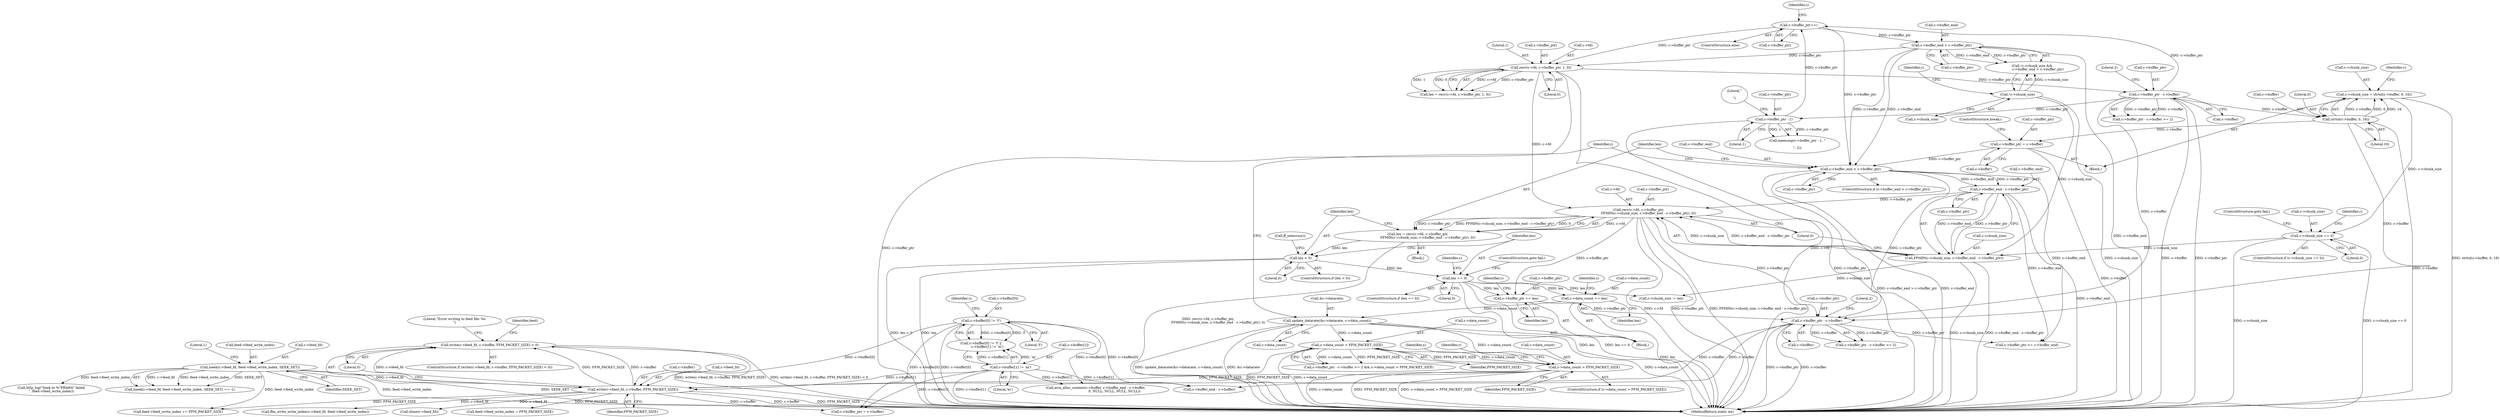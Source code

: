 digraph "0_FFmpeg_a5d25faa3f4b18dac737fdb35d0dd68eb0dc2156@API" {
"1000393" [label="(Call,write(c->feed_fd, c->buffer, FFM_PACKET_SIZE) < 0)"];
"1000394" [label="(Call,write(c->feed_fd, c->buffer, FFM_PACKET_SIZE))"];
"1000377" [label="(Call,lseek(c->feed_fd, feed->feed_write_index, SEEK_SET))"];
"1000335" [label="(Call,c->buffer[0] != 'f')"];
"1000342" [label="(Call,c->buffer[1] != 'm')"];
"1000319" [label="(Call,c->buffer_ptr - c->buffer)"];
"1000298" [label="(Call,c->buffer_ptr += len)"];
"1000287" [label="(Call,len == 0)"];
"1000270" [label="(Call,len < 0)"];
"1000248" [label="(Call,len = recv(c->fd, c->buffer_ptr,\n                   FFMIN(c->chunk_size, c->buffer_end - c->buffer_ptr), 0))"];
"1000250" [label="(Call,recv(c->fd, c->buffer_ptr,\n                   FFMIN(c->chunk_size, c->buffer_end - c->buffer_ptr), 0))"];
"1000146" [label="(Call,recv(c->fd, c->buffer_ptr, 1, 0))"];
"1000235" [label="(Call,c->buffer_ptr++)"];
"1000184" [label="(Call,c->buffer_ptr - c->buffer)"];
"1000194" [label="(Call,c->buffer_ptr - 1)"];
"1000136" [label="(Call,c->buffer_end > c->buffer_ptr)"];
"1000261" [label="(Call,c->buffer_end - c->buffer_ptr)"];
"1000240" [label="(Call,c->buffer_end > c->buffer_ptr)"];
"1000219" [label="(Call,c->buffer_ptr = c->buffer)"];
"1000206" [label="(Call,strtol(c->buffer, 0, 16))"];
"1000257" [label="(Call,FFMIN(c->chunk_size, c->buffer_end - c->buffer_ptr))"];
"1000213" [label="(Call,c->chunk_size == 0)"];
"1000202" [label="(Call,c->chunk_size = strtol(c->buffer, 0, 16))"];
"1000132" [label="(Call,!c->chunk_size)"];
"1000369" [label="(Call,c->data_count > FFM_PACKET_SIZE)"];
"1000308" [label="(Call,update_datarate(&c->datarate, c->data_count))"];
"1000303" [label="(Call,c->data_count += len)"];
"1000327" [label="(Call,c->data_count > FFM_PACKET_SIZE)"];
"1000293" [label="(Call,c->chunk_size -= len)"];
"1000219" [label="(Call,c->buffer_ptr = c->buffer)"];
"1000272" [label="(Literal,0)"];
"1000321" [label="(Identifier,c)"];
"1000221" [label="(Identifier,c)"];
"1000248" [label="(Call,len = recv(c->fd, c->buffer_ptr,\n                   FFMIN(c->chunk_size, c->buffer_end - c->buffer_ptr), 0))"];
"1000203" [label="(Call,c->chunk_size)"];
"1000343" [label="(Call,c->buffer[1])"];
"1000218" [label="(ControlStructure,goto fail;)"];
"1000214" [label="(Call,c->chunk_size)"];
"1000377" [label="(Call,lseek(c->feed_fd, feed->feed_write_index, SEEK_SET))"];
"1000304" [label="(Call,c->data_count)"];
"1000262" [label="(Call,c->buffer_end)"];
"1000217" [label="(Literal,0)"];
"1000290" [label="(ControlStructure,goto fail;)"];
"1000379" [label="(Identifier,c)"];
"1000194" [label="(Call,c->buffer_ptr - 1)"];
"1000331" [label="(Identifier,FFM_PACKET_SIZE)"];
"1000313" [label="(Call,c->data_count)"];
"1000277" [label="(Call,ff_neterrno())"];
"1000311" [label="(Identifier,c)"];
"1000326" [label="(Literal,2)"];
"1000323" [label="(Call,c->buffer)"];
"1000195" [label="(Call,c->buffer_ptr)"];
"1000398" [label="(Call,c->buffer)"];
"1000132" [label="(Call,!c->chunk_size)"];
"1000648" [label="(Call,c->buffer_ptr = c->buffer)"];
"1000307" [label="(Identifier,len)"];
"1000533" [label="(Call,c->buffer_end - c->buffer)"];
"1000234" [label="(ControlStructure,else)"];
"1000370" [label="(Call,c->data_count)"];
"1000191" [label="(Literal,2)"];
"1000320" [label="(Call,c->buffer_ptr)"];
"1000226" [label="(ControlStructure,break;)"];
"1000308" [label="(Call,update_datarate(&c->datarate, c->data_count))"];
"1000268" [label="(Literal,0)"];
"1000395" [label="(Call,c->feed_fd)"];
"1000212" [label="(ControlStructure,if (c->chunk_size == 0))"];
"1000146" [label="(Call,recv(c->fd, c->buffer_ptr, 1, 0))"];
"1000251" [label="(Call,c->fd)"];
"1000287" [label="(Call,len == 0)"];
"1000401" [label="(Identifier,FFM_PACKET_SIZE)"];
"1000249" [label="(Identifier,len)"];
"1000244" [label="(Call,c->buffer_ptr)"];
"1000220" [label="(Call,c->buffer_ptr)"];
"1000140" [label="(Call,c->buffer_ptr)"];
"1000261" [label="(Call,c->buffer_end - c->buffer_ptr)"];
"1000394" [label="(Call,write(c->feed_fd, c->buffer, FFM_PACKET_SIZE))"];
"1000240" [label="(Call,c->buffer_end > c->buffer_ptr)"];
"1000241" [label="(Call,c->buffer_end)"];
"1000207" [label="(Call,c->buffer)"];
"1000348" [label="(Literal,'m')"];
"1000405" [label="(Literal,\"Error writing to feed file: %s\n\")"];
"1000183" [label="(Call,c->buffer_ptr - c->buffer >= 2)"];
"1000184" [label="(Call,c->buffer_ptr - c->buffer)"];
"1000336" [label="(Call,c->buffer[0])"];
"1000257" [label="(Call,FFMIN(c->chunk_size, c->buffer_end - c->buffer_ptr))"];
"1000386" [label="(Literal,1)"];
"1000136" [label="(Call,c->buffer_end > c->buffer_ptr)"];
"1000131" [label="(Call,!c->chunk_size &&\n           c->buffer_end > c->buffer_ptr)"];
"1000292" [label="(Block,)"];
"1000295" [label="(Identifier,c)"];
"1000302" [label="(Identifier,len)"];
"1000402" [label="(Literal,0)"];
"1000411" [label="(Identifier,feed)"];
"1000454" [label="(Call,ffm_write_write_index(c->feed_fd, feed->feed_write_index))"];
"1000384" [label="(Identifier,SEEK_SET)"];
"1000327" [label="(Call,c->data_count > FFM_PACKET_SIZE)"];
"1000154" [label="(Literal,0)"];
"1000206" [label="(Call,strtol(c->buffer, 0, 16))"];
"1000210" [label="(Literal,0)"];
"1000239" [label="(ControlStructure,if (c->buffer_end > c->buffer_ptr))"];
"1000354" [label="(Call,c->buffer_ptr >= c->buffer_end)"];
"1000335" [label="(Call,c->buffer[0] != 'f')"];
"1000299" [label="(Call,c->buffer_ptr)"];
"1000137" [label="(Call,c->buffer_end)"];
"1000309" [label="(Call,&c->datarate)"];
"1000305" [label="(Identifier,c)"];
"1000258" [label="(Call,c->chunk_size)"];
"1000369" [label="(Call,c->data_count > FFM_PACKET_SIZE)"];
"1000665" [label="(Call,close(c->feed_fd))"];
"1000153" [label="(Literal,1)"];
"1000150" [label="(Call,c->buffer_ptr)"];
"1000506" [label="(Identifier,s)"];
"1000270" [label="(Call,len < 0)"];
"1000271" [label="(Identifier,len)"];
"1000318" [label="(Call,c->buffer_ptr - c->buffer >= 2)"];
"1000342" [label="(Call,c->buffer[1] != 'm')"];
"1000201" [label="(Block,)"];
"1000288" [label="(Identifier,len)"];
"1000341" [label="(Literal,'f')"];
"1000199" [label="(Literal,\"\r\n\")"];
"1000236" [label="(Call,c->buffer_ptr)"];
"1000223" [label="(Call,c->buffer)"];
"1000215" [label="(Identifier,c)"];
"1000317" [label="(Call,c->buffer_ptr - c->buffer >= 2 && c->data_count > FFM_PACKET_SIZE)"];
"1000393" [label="(Call,write(c->feed_fd, c->buffer, FFM_PACKET_SIZE) < 0)"];
"1000185" [label="(Call,c->buffer_ptr)"];
"1000147" [label="(Call,c->fd)"];
"1000129" [label="(Identifier,c)"];
"1000193" [label="(Call,memcmp(c->buffer_ptr - 1, \"\r\n\", 2))"];
"1000188" [label="(Call,c->buffer)"];
"1000368" [label="(ControlStructure,if (c->data_count > FFM_PACKET_SIZE))"];
"1000235" [label="(Call,c->buffer_ptr++)"];
"1000211" [label="(Literal,16)"];
"1000319" [label="(Call,c->buffer_ptr - c->buffer)"];
"1000387" [label="(Call,http_log(\"Seek to %\"PRId64\" failed\n\", feed->feed_write_index))"];
"1000144" [label="(Call,len = recv(c->fd, c->buffer_ptr, 1, 0))"];
"1000373" [label="(Identifier,FFM_PACKET_SIZE)"];
"1000202" [label="(Call,c->chunk_size = strtol(c->buffer, 0, 16))"];
"1000381" [label="(Call,feed->feed_write_index)"];
"1000289" [label="(Literal,0)"];
"1000213" [label="(Call,c->chunk_size == 0)"];
"1000254" [label="(Call,c->buffer_ptr)"];
"1000303" [label="(Call,c->data_count += len)"];
"1000334" [label="(Call,c->buffer[0] != 'f' ||\n            c->buffer[1] != 'm')"];
"1000447" [label="(Call,feed->feed_write_index = FFM_PACKET_SIZE)"];
"1000376" [label="(Call,lseek(c->feed_fd, feed->feed_write_index, SEEK_SET) == -1)"];
"1000269" [label="(ControlStructure,if (len < 0))"];
"1000133" [label="(Call,c->chunk_size)"];
"1000378" [label="(Call,c->feed_fd)"];
"1000298" [label="(Call,c->buffer_ptr += len)"];
"1000250" [label="(Call,recv(c->fd, c->buffer_ptr,\n                   FFMIN(c->chunk_size, c->buffer_end - c->buffer_ptr), 0))"];
"1000247" [label="(Block,)"];
"1000392" [label="(ControlStructure,if (write(c->feed_fd, c->buffer, FFM_PACKET_SIZE) < 0))"];
"1000706" [label="(MethodReturn,static int)"];
"1000286" [label="(ControlStructure,if (len == 0))"];
"1000328" [label="(Call,c->data_count)"];
"1000198" [label="(Literal,1)"];
"1000265" [label="(Call,c->buffer_ptr)"];
"1000138" [label="(Identifier,c)"];
"1000529" [label="(Call,avio_alloc_context(c->buffer, c->buffer_end - c->buffer,\n                                    0, NULL, NULL, NULL, NULL))"];
"1000345" [label="(Identifier,c)"];
"1000409" [label="(Call,feed->feed_write_index += FFM_PACKET_SIZE)"];
"1000393" -> "1000392"  [label="AST: "];
"1000393" -> "1000402"  [label="CFG: "];
"1000394" -> "1000393"  [label="AST: "];
"1000402" -> "1000393"  [label="AST: "];
"1000405" -> "1000393"  [label="CFG: "];
"1000411" -> "1000393"  [label="CFG: "];
"1000393" -> "1000706"  [label="DDG: write(c->feed_fd, c->buffer, FFM_PACKET_SIZE)"];
"1000393" -> "1000706"  [label="DDG: write(c->feed_fd, c->buffer, FFM_PACKET_SIZE) < 0"];
"1000394" -> "1000393"  [label="DDG: c->feed_fd"];
"1000394" -> "1000393"  [label="DDG: c->buffer"];
"1000394" -> "1000393"  [label="DDG: FFM_PACKET_SIZE"];
"1000394" -> "1000401"  [label="CFG: "];
"1000395" -> "1000394"  [label="AST: "];
"1000398" -> "1000394"  [label="AST: "];
"1000401" -> "1000394"  [label="AST: "];
"1000402" -> "1000394"  [label="CFG: "];
"1000394" -> "1000706"  [label="DDG: c->buffer"];
"1000394" -> "1000706"  [label="DDG: FFM_PACKET_SIZE"];
"1000377" -> "1000394"  [label="DDG: c->feed_fd"];
"1000335" -> "1000394"  [label="DDG: c->buffer[0]"];
"1000342" -> "1000394"  [label="DDG: c->buffer[1]"];
"1000319" -> "1000394"  [label="DDG: c->buffer"];
"1000369" -> "1000394"  [label="DDG: FFM_PACKET_SIZE"];
"1000394" -> "1000409"  [label="DDG: FFM_PACKET_SIZE"];
"1000394" -> "1000447"  [label="DDG: FFM_PACKET_SIZE"];
"1000394" -> "1000454"  [label="DDG: c->feed_fd"];
"1000394" -> "1000648"  [label="DDG: c->buffer"];
"1000394" -> "1000665"  [label="DDG: c->feed_fd"];
"1000377" -> "1000376"  [label="AST: "];
"1000377" -> "1000384"  [label="CFG: "];
"1000378" -> "1000377"  [label="AST: "];
"1000381" -> "1000377"  [label="AST: "];
"1000384" -> "1000377"  [label="AST: "];
"1000386" -> "1000377"  [label="CFG: "];
"1000377" -> "1000706"  [label="DDG: SEEK_SET"];
"1000377" -> "1000706"  [label="DDG: feed->feed_write_index"];
"1000377" -> "1000376"  [label="DDG: c->feed_fd"];
"1000377" -> "1000376"  [label="DDG: feed->feed_write_index"];
"1000377" -> "1000376"  [label="DDG: SEEK_SET"];
"1000377" -> "1000387"  [label="DDG: feed->feed_write_index"];
"1000377" -> "1000409"  [label="DDG: feed->feed_write_index"];
"1000335" -> "1000334"  [label="AST: "];
"1000335" -> "1000341"  [label="CFG: "];
"1000336" -> "1000335"  [label="AST: "];
"1000341" -> "1000335"  [label="AST: "];
"1000345" -> "1000335"  [label="CFG: "];
"1000334" -> "1000335"  [label="CFG: "];
"1000335" -> "1000706"  [label="DDG: c->buffer[0]"];
"1000335" -> "1000334"  [label="DDG: c->buffer[0]"];
"1000335" -> "1000334"  [label="DDG: 'f'"];
"1000335" -> "1000529"  [label="DDG: c->buffer[0]"];
"1000335" -> "1000533"  [label="DDG: c->buffer[0]"];
"1000335" -> "1000648"  [label="DDG: c->buffer[0]"];
"1000342" -> "1000334"  [label="AST: "];
"1000342" -> "1000348"  [label="CFG: "];
"1000343" -> "1000342"  [label="AST: "];
"1000348" -> "1000342"  [label="AST: "];
"1000334" -> "1000342"  [label="CFG: "];
"1000342" -> "1000706"  [label="DDG: c->buffer[1]"];
"1000342" -> "1000334"  [label="DDG: c->buffer[1]"];
"1000342" -> "1000334"  [label="DDG: 'm'"];
"1000342" -> "1000529"  [label="DDG: c->buffer[1]"];
"1000342" -> "1000533"  [label="DDG: c->buffer[1]"];
"1000342" -> "1000648"  [label="DDG: c->buffer[1]"];
"1000319" -> "1000318"  [label="AST: "];
"1000319" -> "1000323"  [label="CFG: "];
"1000320" -> "1000319"  [label="AST: "];
"1000323" -> "1000319"  [label="AST: "];
"1000326" -> "1000319"  [label="CFG: "];
"1000319" -> "1000706"  [label="DDG: c->buffer"];
"1000319" -> "1000706"  [label="DDG: c->buffer_ptr"];
"1000319" -> "1000318"  [label="DDG: c->buffer_ptr"];
"1000319" -> "1000318"  [label="DDG: c->buffer"];
"1000298" -> "1000319"  [label="DDG: c->buffer_ptr"];
"1000250" -> "1000319"  [label="DDG: c->buffer_ptr"];
"1000240" -> "1000319"  [label="DDG: c->buffer_ptr"];
"1000184" -> "1000319"  [label="DDG: c->buffer"];
"1000206" -> "1000319"  [label="DDG: c->buffer"];
"1000319" -> "1000354"  [label="DDG: c->buffer_ptr"];
"1000319" -> "1000533"  [label="DDG: c->buffer"];
"1000298" -> "1000292"  [label="AST: "];
"1000298" -> "1000302"  [label="CFG: "];
"1000299" -> "1000298"  [label="AST: "];
"1000302" -> "1000298"  [label="AST: "];
"1000305" -> "1000298"  [label="CFG: "];
"1000287" -> "1000298"  [label="DDG: len"];
"1000250" -> "1000298"  [label="DDG: c->buffer_ptr"];
"1000287" -> "1000286"  [label="AST: "];
"1000287" -> "1000289"  [label="CFG: "];
"1000288" -> "1000287"  [label="AST: "];
"1000289" -> "1000287"  [label="AST: "];
"1000290" -> "1000287"  [label="CFG: "];
"1000295" -> "1000287"  [label="CFG: "];
"1000287" -> "1000706"  [label="DDG: len == 0"];
"1000287" -> "1000706"  [label="DDG: len"];
"1000270" -> "1000287"  [label="DDG: len"];
"1000287" -> "1000293"  [label="DDG: len"];
"1000287" -> "1000303"  [label="DDG: len"];
"1000270" -> "1000269"  [label="AST: "];
"1000270" -> "1000272"  [label="CFG: "];
"1000271" -> "1000270"  [label="AST: "];
"1000272" -> "1000270"  [label="AST: "];
"1000277" -> "1000270"  [label="CFG: "];
"1000288" -> "1000270"  [label="CFG: "];
"1000270" -> "1000706"  [label="DDG: len < 0"];
"1000270" -> "1000706"  [label="DDG: len"];
"1000248" -> "1000270"  [label="DDG: len"];
"1000248" -> "1000247"  [label="AST: "];
"1000248" -> "1000250"  [label="CFG: "];
"1000249" -> "1000248"  [label="AST: "];
"1000250" -> "1000248"  [label="AST: "];
"1000271" -> "1000248"  [label="CFG: "];
"1000248" -> "1000706"  [label="DDG: recv(c->fd, c->buffer_ptr,\n                   FFMIN(c->chunk_size, c->buffer_end - c->buffer_ptr), 0)"];
"1000250" -> "1000248"  [label="DDG: c->fd"];
"1000250" -> "1000248"  [label="DDG: c->buffer_ptr"];
"1000250" -> "1000248"  [label="DDG: FFMIN(c->chunk_size, c->buffer_end - c->buffer_ptr)"];
"1000250" -> "1000248"  [label="DDG: 0"];
"1000250" -> "1000268"  [label="CFG: "];
"1000251" -> "1000250"  [label="AST: "];
"1000254" -> "1000250"  [label="AST: "];
"1000257" -> "1000250"  [label="AST: "];
"1000268" -> "1000250"  [label="AST: "];
"1000250" -> "1000706"  [label="DDG: c->fd"];
"1000250" -> "1000706"  [label="DDG: c->buffer_ptr"];
"1000250" -> "1000706"  [label="DDG: FFMIN(c->chunk_size, c->buffer_end - c->buffer_ptr)"];
"1000146" -> "1000250"  [label="DDG: c->fd"];
"1000261" -> "1000250"  [label="DDG: c->buffer_ptr"];
"1000257" -> "1000250"  [label="DDG: c->chunk_size"];
"1000257" -> "1000250"  [label="DDG: c->buffer_end - c->buffer_ptr"];
"1000146" -> "1000144"  [label="AST: "];
"1000146" -> "1000154"  [label="CFG: "];
"1000147" -> "1000146"  [label="AST: "];
"1000150" -> "1000146"  [label="AST: "];
"1000153" -> "1000146"  [label="AST: "];
"1000154" -> "1000146"  [label="AST: "];
"1000144" -> "1000146"  [label="CFG: "];
"1000146" -> "1000706"  [label="DDG: c->buffer_ptr"];
"1000146" -> "1000706"  [label="DDG: c->fd"];
"1000146" -> "1000144"  [label="DDG: c->fd"];
"1000146" -> "1000144"  [label="DDG: c->buffer_ptr"];
"1000146" -> "1000144"  [label="DDG: 1"];
"1000146" -> "1000144"  [label="DDG: 0"];
"1000235" -> "1000146"  [label="DDG: c->buffer_ptr"];
"1000136" -> "1000146"  [label="DDG: c->buffer_ptr"];
"1000146" -> "1000184"  [label="DDG: c->buffer_ptr"];
"1000235" -> "1000234"  [label="AST: "];
"1000235" -> "1000236"  [label="CFG: "];
"1000236" -> "1000235"  [label="AST: "];
"1000129" -> "1000235"  [label="CFG: "];
"1000235" -> "1000136"  [label="DDG: c->buffer_ptr"];
"1000184" -> "1000235"  [label="DDG: c->buffer_ptr"];
"1000194" -> "1000235"  [label="DDG: c->buffer_ptr"];
"1000235" -> "1000240"  [label="DDG: c->buffer_ptr"];
"1000184" -> "1000183"  [label="AST: "];
"1000184" -> "1000188"  [label="CFG: "];
"1000185" -> "1000184"  [label="AST: "];
"1000188" -> "1000184"  [label="AST: "];
"1000191" -> "1000184"  [label="CFG: "];
"1000184" -> "1000706"  [label="DDG: c->buffer"];
"1000184" -> "1000706"  [label="DDG: c->buffer_ptr"];
"1000184" -> "1000183"  [label="DDG: c->buffer_ptr"];
"1000184" -> "1000183"  [label="DDG: c->buffer"];
"1000184" -> "1000194"  [label="DDG: c->buffer_ptr"];
"1000184" -> "1000206"  [label="DDG: c->buffer"];
"1000194" -> "1000193"  [label="AST: "];
"1000194" -> "1000198"  [label="CFG: "];
"1000195" -> "1000194"  [label="AST: "];
"1000198" -> "1000194"  [label="AST: "];
"1000199" -> "1000194"  [label="CFG: "];
"1000194" -> "1000706"  [label="DDG: c->buffer_ptr"];
"1000194" -> "1000193"  [label="DDG: c->buffer_ptr"];
"1000194" -> "1000193"  [label="DDG: 1"];
"1000136" -> "1000131"  [label="AST: "];
"1000136" -> "1000140"  [label="CFG: "];
"1000137" -> "1000136"  [label="AST: "];
"1000140" -> "1000136"  [label="AST: "];
"1000131" -> "1000136"  [label="CFG: "];
"1000136" -> "1000706"  [label="DDG: c->buffer_end"];
"1000136" -> "1000131"  [label="DDG: c->buffer_end"];
"1000136" -> "1000131"  [label="DDG: c->buffer_ptr"];
"1000136" -> "1000240"  [label="DDG: c->buffer_end"];
"1000136" -> "1000240"  [label="DDG: c->buffer_ptr"];
"1000261" -> "1000257"  [label="AST: "];
"1000261" -> "1000265"  [label="CFG: "];
"1000262" -> "1000261"  [label="AST: "];
"1000265" -> "1000261"  [label="AST: "];
"1000257" -> "1000261"  [label="CFG: "];
"1000261" -> "1000706"  [label="DDG: c->buffer_end"];
"1000261" -> "1000257"  [label="DDG: c->buffer_end"];
"1000261" -> "1000257"  [label="DDG: c->buffer_ptr"];
"1000240" -> "1000261"  [label="DDG: c->buffer_end"];
"1000240" -> "1000261"  [label="DDG: c->buffer_ptr"];
"1000261" -> "1000354"  [label="DDG: c->buffer_end"];
"1000240" -> "1000239"  [label="AST: "];
"1000240" -> "1000244"  [label="CFG: "];
"1000241" -> "1000240"  [label="AST: "];
"1000244" -> "1000240"  [label="AST: "];
"1000249" -> "1000240"  [label="CFG: "];
"1000321" -> "1000240"  [label="CFG: "];
"1000240" -> "1000706"  [label="DDG: c->buffer_end > c->buffer_ptr"];
"1000240" -> "1000706"  [label="DDG: c->buffer_end"];
"1000219" -> "1000240"  [label="DDG: c->buffer_ptr"];
"1000240" -> "1000354"  [label="DDG: c->buffer_end"];
"1000219" -> "1000201"  [label="AST: "];
"1000219" -> "1000223"  [label="CFG: "];
"1000220" -> "1000219"  [label="AST: "];
"1000223" -> "1000219"  [label="AST: "];
"1000226" -> "1000219"  [label="CFG: "];
"1000219" -> "1000706"  [label="DDG: c->buffer"];
"1000206" -> "1000219"  [label="DDG: c->buffer"];
"1000206" -> "1000202"  [label="AST: "];
"1000206" -> "1000211"  [label="CFG: "];
"1000207" -> "1000206"  [label="AST: "];
"1000210" -> "1000206"  [label="AST: "];
"1000211" -> "1000206"  [label="AST: "];
"1000202" -> "1000206"  [label="CFG: "];
"1000206" -> "1000706"  [label="DDG: c->buffer"];
"1000206" -> "1000202"  [label="DDG: c->buffer"];
"1000206" -> "1000202"  [label="DDG: 0"];
"1000206" -> "1000202"  [label="DDG: 16"];
"1000258" -> "1000257"  [label="AST: "];
"1000268" -> "1000257"  [label="CFG: "];
"1000257" -> "1000706"  [label="DDG: c->chunk_size"];
"1000257" -> "1000706"  [label="DDG: c->buffer_end - c->buffer_ptr"];
"1000213" -> "1000257"  [label="DDG: c->chunk_size"];
"1000132" -> "1000257"  [label="DDG: c->chunk_size"];
"1000257" -> "1000293"  [label="DDG: c->chunk_size"];
"1000213" -> "1000212"  [label="AST: "];
"1000213" -> "1000217"  [label="CFG: "];
"1000214" -> "1000213"  [label="AST: "];
"1000217" -> "1000213"  [label="AST: "];
"1000218" -> "1000213"  [label="CFG: "];
"1000221" -> "1000213"  [label="CFG: "];
"1000213" -> "1000706"  [label="DDG: c->chunk_size"];
"1000213" -> "1000706"  [label="DDG: c->chunk_size == 0"];
"1000202" -> "1000213"  [label="DDG: c->chunk_size"];
"1000202" -> "1000201"  [label="AST: "];
"1000203" -> "1000202"  [label="AST: "];
"1000215" -> "1000202"  [label="CFG: "];
"1000202" -> "1000706"  [label="DDG: strtol(c->buffer, 0, 16)"];
"1000132" -> "1000131"  [label="AST: "];
"1000132" -> "1000133"  [label="CFG: "];
"1000133" -> "1000132"  [label="AST: "];
"1000138" -> "1000132"  [label="CFG: "];
"1000131" -> "1000132"  [label="CFG: "];
"1000132" -> "1000706"  [label="DDG: c->chunk_size"];
"1000132" -> "1000131"  [label="DDG: c->chunk_size"];
"1000369" -> "1000368"  [label="AST: "];
"1000369" -> "1000373"  [label="CFG: "];
"1000370" -> "1000369"  [label="AST: "];
"1000373" -> "1000369"  [label="AST: "];
"1000379" -> "1000369"  [label="CFG: "];
"1000506" -> "1000369"  [label="CFG: "];
"1000369" -> "1000706"  [label="DDG: c->data_count > FFM_PACKET_SIZE"];
"1000369" -> "1000706"  [label="DDG: c->data_count"];
"1000369" -> "1000706"  [label="DDG: FFM_PACKET_SIZE"];
"1000308" -> "1000369"  [label="DDG: c->data_count"];
"1000327" -> "1000369"  [label="DDG: c->data_count"];
"1000327" -> "1000369"  [label="DDG: FFM_PACKET_SIZE"];
"1000308" -> "1000292"  [label="AST: "];
"1000308" -> "1000313"  [label="CFG: "];
"1000309" -> "1000308"  [label="AST: "];
"1000313" -> "1000308"  [label="AST: "];
"1000321" -> "1000308"  [label="CFG: "];
"1000308" -> "1000706"  [label="DDG: &c->datarate"];
"1000308" -> "1000706"  [label="DDG: c->data_count"];
"1000308" -> "1000706"  [label="DDG: update_datarate(&c->datarate, c->data_count)"];
"1000303" -> "1000308"  [label="DDG: c->data_count"];
"1000308" -> "1000327"  [label="DDG: c->data_count"];
"1000303" -> "1000292"  [label="AST: "];
"1000303" -> "1000307"  [label="CFG: "];
"1000304" -> "1000303"  [label="AST: "];
"1000307" -> "1000303"  [label="AST: "];
"1000311" -> "1000303"  [label="CFG: "];
"1000303" -> "1000706"  [label="DDG: len"];
"1000327" -> "1000317"  [label="AST: "];
"1000327" -> "1000331"  [label="CFG: "];
"1000328" -> "1000327"  [label="AST: "];
"1000331" -> "1000327"  [label="AST: "];
"1000317" -> "1000327"  [label="CFG: "];
"1000327" -> "1000706"  [label="DDG: FFM_PACKET_SIZE"];
"1000327" -> "1000706"  [label="DDG: c->data_count"];
"1000327" -> "1000317"  [label="DDG: c->data_count"];
"1000327" -> "1000317"  [label="DDG: FFM_PACKET_SIZE"];
}
